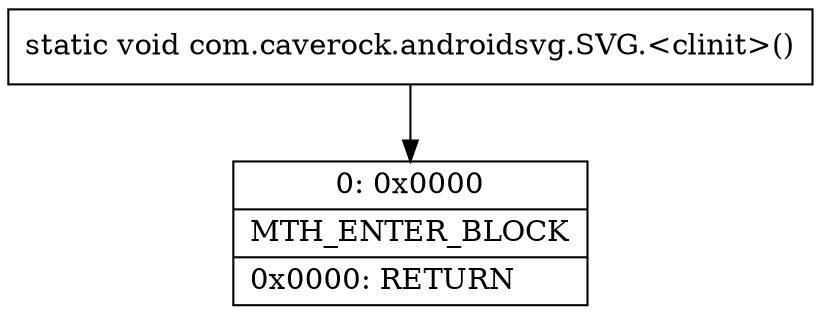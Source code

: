digraph "CFG forcom.caverock.androidsvg.SVG.\<clinit\>()V" {
Node_0 [shape=record,label="{0\:\ 0x0000|MTH_ENTER_BLOCK\l|0x0000: RETURN   \l}"];
MethodNode[shape=record,label="{static void com.caverock.androidsvg.SVG.\<clinit\>() }"];
MethodNode -> Node_0;
}


